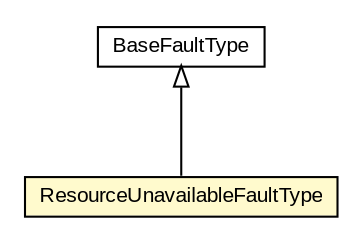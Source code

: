 #!/usr/local/bin/dot
#
# Class diagram 
# Generated by UMLGraph version R5_6-24-gf6e263 (http://www.umlgraph.org/)
#

digraph G {
	edge [fontname="arial",fontsize=10,labelfontname="arial",labelfontsize=10];
	node [fontname="arial",fontsize=10,shape=plaintext];
	nodesep=0.25;
	ranksep=0.5;
	// org.oasis_open.docs.wsrf.bf_2.BaseFaultType
	c329193 [label=<<table title="org.oasis_open.docs.wsrf.bf_2.BaseFaultType" border="0" cellborder="1" cellspacing="0" cellpadding="2" port="p" href="../bf_2/BaseFaultType.html">
		<tr><td><table border="0" cellspacing="0" cellpadding="1">
<tr><td align="center" balign="center"> BaseFaultType </td></tr>
		</table></td></tr>
		</table>>, URL="../bf_2/BaseFaultType.html", fontname="arial", fontcolor="black", fontsize=10.0];
	// org.oasis_open.docs.wsrf.r_2.ResourceUnavailableFaultType
	c329235 [label=<<table title="org.oasis_open.docs.wsrf.r_2.ResourceUnavailableFaultType" border="0" cellborder="1" cellspacing="0" cellpadding="2" port="p" bgcolor="lemonChiffon" href="./ResourceUnavailableFaultType.html">
		<tr><td><table border="0" cellspacing="0" cellpadding="1">
<tr><td align="center" balign="center"> ResourceUnavailableFaultType </td></tr>
		</table></td></tr>
		</table>>, URL="./ResourceUnavailableFaultType.html", fontname="arial", fontcolor="black", fontsize=10.0];
	//org.oasis_open.docs.wsrf.r_2.ResourceUnavailableFaultType extends org.oasis_open.docs.wsrf.bf_2.BaseFaultType
	c329193:p -> c329235:p [dir=back,arrowtail=empty];
}


